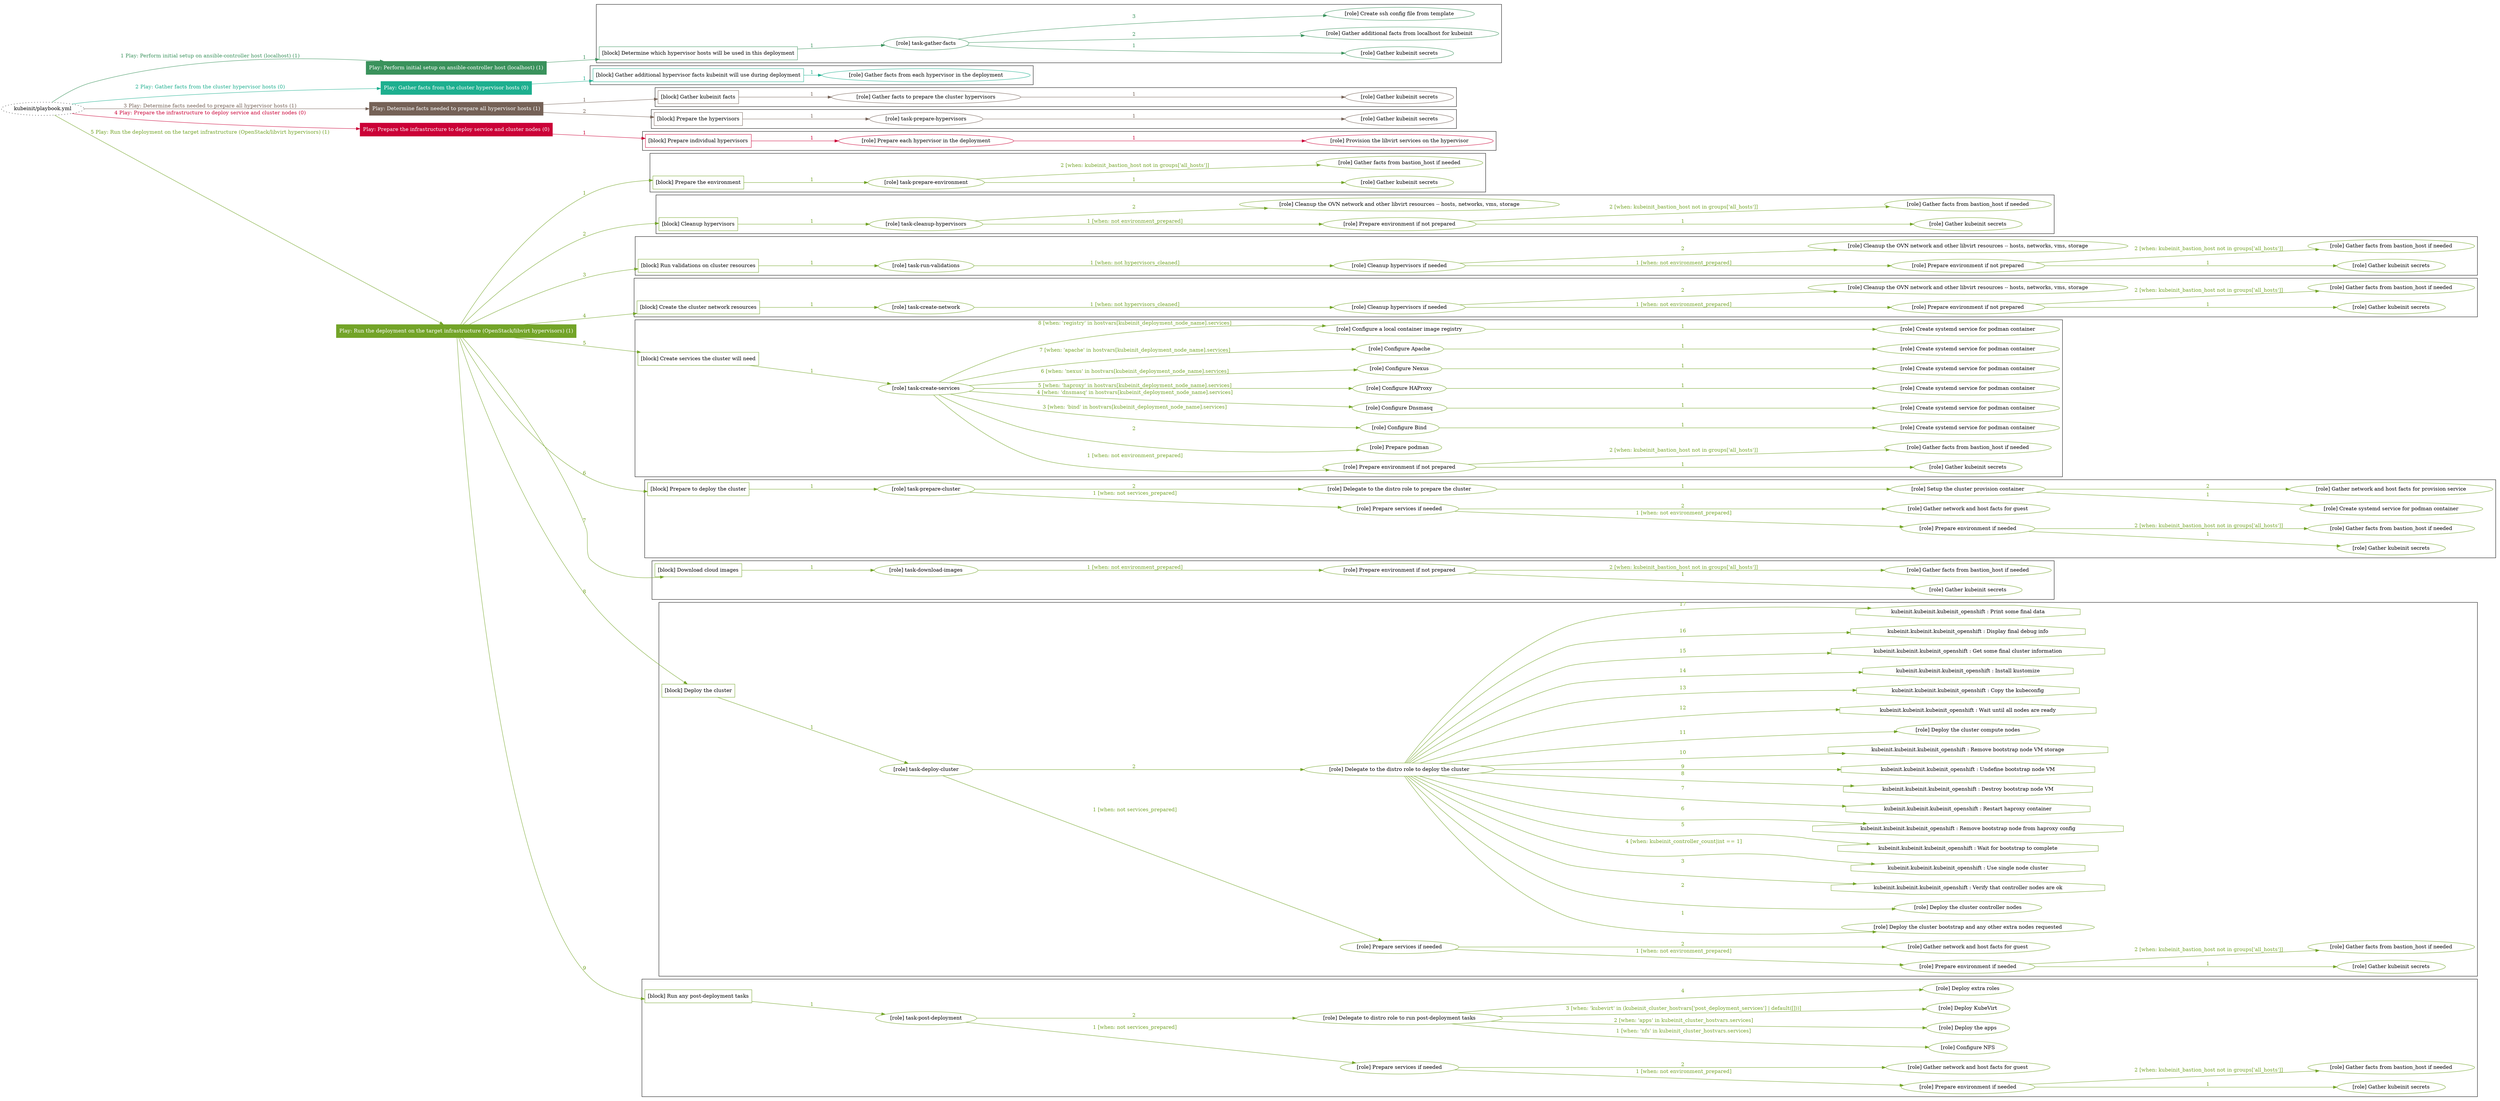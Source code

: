 digraph {
	graph [concentrate=true ordering=in rankdir=LR ratio=fill]
	edge [esep=5 sep=10]
	"kubeinit/playbook.yml" [URL="/home/runner/work/kubeinit/kubeinit/kubeinit/playbook.yml" id=playbook_4d131782 style=dotted]
	"kubeinit/playbook.yml" -> play_0d3d347f [label="1 Play: Perform initial setup on ansible-controller host (localhost) (1)" color="#3a925c" fontcolor="#3a925c" id=edge_play_0d3d347f labeltooltip="1 Play: Perform initial setup on ansible-controller host (localhost) (1)" tooltip="1 Play: Perform initial setup on ansible-controller host (localhost) (1)"]
	subgraph "Play: Perform initial setup on ansible-controller host (localhost) (1)" {
		play_0d3d347f [label="Play: Perform initial setup on ansible-controller host (localhost) (1)" URL="/home/runner/work/kubeinit/kubeinit/kubeinit/playbook.yml" color="#3a925c" fontcolor="#ffffff" id=play_0d3d347f shape=box style=filled tooltip=localhost]
		play_0d3d347f -> block_b63384e9 [label=1 color="#3a925c" fontcolor="#3a925c" id=edge_block_b63384e9 labeltooltip=1 tooltip=1]
		subgraph cluster_block_b63384e9 {
			block_b63384e9 [label="[block] Determine which hypervisor hosts will be used in this deployment" URL="/home/runner/work/kubeinit/kubeinit/kubeinit/playbook.yml" color="#3a925c" id=block_b63384e9 labeltooltip="Determine which hypervisor hosts will be used in this deployment" shape=box tooltip="Determine which hypervisor hosts will be used in this deployment"]
			block_b63384e9 -> role_424ecd74 [label="1 " color="#3a925c" fontcolor="#3a925c" id=edge_role_424ecd74 labeltooltip="1 " tooltip="1 "]
			subgraph "task-gather-facts" {
				role_424ecd74 [label="[role] task-gather-facts" URL="/home/runner/work/kubeinit/kubeinit/kubeinit/playbook.yml" color="#3a925c" id=role_424ecd74 tooltip="task-gather-facts"]
				role_424ecd74 -> role_798232a2 [label="1 " color="#3a925c" fontcolor="#3a925c" id=edge_role_798232a2 labeltooltip="1 " tooltip="1 "]
				subgraph "Gather kubeinit secrets" {
					role_798232a2 [label="[role] Gather kubeinit secrets" URL="/home/runner/.ansible/collections/ansible_collections/kubeinit/kubeinit/roles/kubeinit_prepare/tasks/build_hypervisors_group.yml" color="#3a925c" id=role_798232a2 tooltip="Gather kubeinit secrets"]
				}
				role_424ecd74 -> role_5a0a8943 [label="2 " color="#3a925c" fontcolor="#3a925c" id=edge_role_5a0a8943 labeltooltip="2 " tooltip="2 "]
				subgraph "Gather additional facts from localhost for kubeinit" {
					role_5a0a8943 [label="[role] Gather additional facts from localhost for kubeinit" URL="/home/runner/.ansible/collections/ansible_collections/kubeinit/kubeinit/roles/kubeinit_prepare/tasks/build_hypervisors_group.yml" color="#3a925c" id=role_5a0a8943 tooltip="Gather additional facts from localhost for kubeinit"]
				}
				role_424ecd74 -> role_5a753f9e [label="3 " color="#3a925c" fontcolor="#3a925c" id=edge_role_5a753f9e labeltooltip="3 " tooltip="3 "]
				subgraph "Create ssh config file from template" {
					role_5a753f9e [label="[role] Create ssh config file from template" URL="/home/runner/.ansible/collections/ansible_collections/kubeinit/kubeinit/roles/kubeinit_prepare/tasks/build_hypervisors_group.yml" color="#3a925c" id=role_5a753f9e tooltip="Create ssh config file from template"]
				}
			}
		}
	}
	"kubeinit/playbook.yml" -> play_df8ab43e [label="2 Play: Gather facts from the cluster hypervisor hosts (0)" color="#1daf8f" fontcolor="#1daf8f" id=edge_play_df8ab43e labeltooltip="2 Play: Gather facts from the cluster hypervisor hosts (0)" tooltip="2 Play: Gather facts from the cluster hypervisor hosts (0)"]
	subgraph "Play: Gather facts from the cluster hypervisor hosts (0)" {
		play_df8ab43e [label="Play: Gather facts from the cluster hypervisor hosts (0)" URL="/home/runner/work/kubeinit/kubeinit/kubeinit/playbook.yml" color="#1daf8f" fontcolor="#ffffff" id=play_df8ab43e shape=box style=filled tooltip="Play: Gather facts from the cluster hypervisor hosts (0)"]
		play_df8ab43e -> block_fbf58ae5 [label=1 color="#1daf8f" fontcolor="#1daf8f" id=edge_block_fbf58ae5 labeltooltip=1 tooltip=1]
		subgraph cluster_block_fbf58ae5 {
			block_fbf58ae5 [label="[block] Gather additional hypervisor facts kubeinit will use during deployment" URL="/home/runner/work/kubeinit/kubeinit/kubeinit/playbook.yml" color="#1daf8f" id=block_fbf58ae5 labeltooltip="Gather additional hypervisor facts kubeinit will use during deployment" shape=box tooltip="Gather additional hypervisor facts kubeinit will use during deployment"]
			block_fbf58ae5 -> role_039defab [label="1 " color="#1daf8f" fontcolor="#1daf8f" id=edge_role_039defab labeltooltip="1 " tooltip="1 "]
			subgraph "Gather facts from each hypervisor in the deployment" {
				role_039defab [label="[role] Gather facts from each hypervisor in the deployment" URL="/home/runner/work/kubeinit/kubeinit/kubeinit/playbook.yml" color="#1daf8f" id=role_039defab tooltip="Gather facts from each hypervisor in the deployment"]
			}
		}
	}
	"kubeinit/playbook.yml" -> play_f37bb0dc [label="3 Play: Determine facts needed to prepare all hypervisor hosts (1)" color="#756257" fontcolor="#756257" id=edge_play_f37bb0dc labeltooltip="3 Play: Determine facts needed to prepare all hypervisor hosts (1)" tooltip="3 Play: Determine facts needed to prepare all hypervisor hosts (1)"]
	subgraph "Play: Determine facts needed to prepare all hypervisor hosts (1)" {
		play_f37bb0dc [label="Play: Determine facts needed to prepare all hypervisor hosts (1)" URL="/home/runner/work/kubeinit/kubeinit/kubeinit/playbook.yml" color="#756257" fontcolor="#ffffff" id=play_f37bb0dc shape=box style=filled tooltip=localhost]
		play_f37bb0dc -> block_0c165514 [label=1 color="#756257" fontcolor="#756257" id=edge_block_0c165514 labeltooltip=1 tooltip=1]
		subgraph cluster_block_0c165514 {
			block_0c165514 [label="[block] Gather kubeinit facts" URL="/home/runner/work/kubeinit/kubeinit/kubeinit/playbook.yml" color="#756257" id=block_0c165514 labeltooltip="Gather kubeinit facts" shape=box tooltip="Gather kubeinit facts"]
			block_0c165514 -> role_e92c2bd9 [label="1 " color="#756257" fontcolor="#756257" id=edge_role_e92c2bd9 labeltooltip="1 " tooltip="1 "]
			subgraph "Gather facts to prepare the cluster hypervisors" {
				role_e92c2bd9 [label="[role] Gather facts to prepare the cluster hypervisors" URL="/home/runner/work/kubeinit/kubeinit/kubeinit/playbook.yml" color="#756257" id=role_e92c2bd9 tooltip="Gather facts to prepare the cluster hypervisors"]
				role_e92c2bd9 -> role_4181fe1a [label="1 " color="#756257" fontcolor="#756257" id=edge_role_4181fe1a labeltooltip="1 " tooltip="1 "]
				subgraph "Gather kubeinit secrets" {
					role_4181fe1a [label="[role] Gather kubeinit secrets" URL="/home/runner/.ansible/collections/ansible_collections/kubeinit/kubeinit/roles/kubeinit_prepare/tasks/gather_kubeinit_facts.yml" color="#756257" id=role_4181fe1a tooltip="Gather kubeinit secrets"]
				}
			}
		}
		play_f37bb0dc -> block_70127e02 [label=2 color="#756257" fontcolor="#756257" id=edge_block_70127e02 labeltooltip=2 tooltip=2]
		subgraph cluster_block_70127e02 {
			block_70127e02 [label="[block] Prepare the hypervisors" URL="/home/runner/work/kubeinit/kubeinit/kubeinit/playbook.yml" color="#756257" id=block_70127e02 labeltooltip="Prepare the hypervisors" shape=box tooltip="Prepare the hypervisors"]
			block_70127e02 -> role_5c168005 [label="1 " color="#756257" fontcolor="#756257" id=edge_role_5c168005 labeltooltip="1 " tooltip="1 "]
			subgraph "task-prepare-hypervisors" {
				role_5c168005 [label="[role] task-prepare-hypervisors" URL="/home/runner/work/kubeinit/kubeinit/kubeinit/playbook.yml" color="#756257" id=role_5c168005 tooltip="task-prepare-hypervisors"]
				role_5c168005 -> role_93b8d9fe [label="1 " color="#756257" fontcolor="#756257" id=edge_role_93b8d9fe labeltooltip="1 " tooltip="1 "]
				subgraph "Gather kubeinit secrets" {
					role_93b8d9fe [label="[role] Gather kubeinit secrets" URL="/home/runner/.ansible/collections/ansible_collections/kubeinit/kubeinit/roles/kubeinit_prepare/tasks/gather_kubeinit_facts.yml" color="#756257" id=role_93b8d9fe tooltip="Gather kubeinit secrets"]
				}
			}
		}
	}
	"kubeinit/playbook.yml" -> play_b8d689ac [label="4 Play: Prepare the infrastructure to deploy service and cluster nodes (0)" color="#cb0137" fontcolor="#cb0137" id=edge_play_b8d689ac labeltooltip="4 Play: Prepare the infrastructure to deploy service and cluster nodes (0)" tooltip="4 Play: Prepare the infrastructure to deploy service and cluster nodes (0)"]
	subgraph "Play: Prepare the infrastructure to deploy service and cluster nodes (0)" {
		play_b8d689ac [label="Play: Prepare the infrastructure to deploy service and cluster nodes (0)" URL="/home/runner/work/kubeinit/kubeinit/kubeinit/playbook.yml" color="#cb0137" fontcolor="#ffffff" id=play_b8d689ac shape=box style=filled tooltip="Play: Prepare the infrastructure to deploy service and cluster nodes (0)"]
		play_b8d689ac -> block_d1a5fcd9 [label=1 color="#cb0137" fontcolor="#cb0137" id=edge_block_d1a5fcd9 labeltooltip=1 tooltip=1]
		subgraph cluster_block_d1a5fcd9 {
			block_d1a5fcd9 [label="[block] Prepare individual hypervisors" URL="/home/runner/work/kubeinit/kubeinit/kubeinit/playbook.yml" color="#cb0137" id=block_d1a5fcd9 labeltooltip="Prepare individual hypervisors" shape=box tooltip="Prepare individual hypervisors"]
			block_d1a5fcd9 -> role_16052a4a [label="1 " color="#cb0137" fontcolor="#cb0137" id=edge_role_16052a4a labeltooltip="1 " tooltip="1 "]
			subgraph "Prepare each hypervisor in the deployment" {
				role_16052a4a [label="[role] Prepare each hypervisor in the deployment" URL="/home/runner/work/kubeinit/kubeinit/kubeinit/playbook.yml" color="#cb0137" id=role_16052a4a tooltip="Prepare each hypervisor in the deployment"]
				role_16052a4a -> role_57e9b45e [label="1 " color="#cb0137" fontcolor="#cb0137" id=edge_role_57e9b45e labeltooltip="1 " tooltip="1 "]
				subgraph "Provision the libvirt services on the hypervisor" {
					role_57e9b45e [label="[role] Provision the libvirt services on the hypervisor" URL="/home/runner/.ansible/collections/ansible_collections/kubeinit/kubeinit/roles/kubeinit_prepare/tasks/prepare_hypervisor.yml" color="#cb0137" id=role_57e9b45e tooltip="Provision the libvirt services on the hypervisor"]
				}
			}
		}
	}
	"kubeinit/playbook.yml" -> play_d468650f [label="5 Play: Run the deployment on the target infrastructure (OpenStack/libvirt hypervisors) (1)" color="#73a428" fontcolor="#73a428" id=edge_play_d468650f labeltooltip="5 Play: Run the deployment on the target infrastructure (OpenStack/libvirt hypervisors) (1)" tooltip="5 Play: Run the deployment on the target infrastructure (OpenStack/libvirt hypervisors) (1)"]
	subgraph "Play: Run the deployment on the target infrastructure (OpenStack/libvirt hypervisors) (1)" {
		play_d468650f [label="Play: Run the deployment on the target infrastructure (OpenStack/libvirt hypervisors) (1)" URL="/home/runner/work/kubeinit/kubeinit/kubeinit/playbook.yml" color="#73a428" fontcolor="#ffffff" id=play_d468650f shape=box style=filled tooltip=localhost]
		play_d468650f -> block_3bb213f4 [label=1 color="#73a428" fontcolor="#73a428" id=edge_block_3bb213f4 labeltooltip=1 tooltip=1]
		subgraph cluster_block_3bb213f4 {
			block_3bb213f4 [label="[block] Prepare the environment" URL="/home/runner/work/kubeinit/kubeinit/kubeinit/playbook.yml" color="#73a428" id=block_3bb213f4 labeltooltip="Prepare the environment" shape=box tooltip="Prepare the environment"]
			block_3bb213f4 -> role_cb56665c [label="1 " color="#73a428" fontcolor="#73a428" id=edge_role_cb56665c labeltooltip="1 " tooltip="1 "]
			subgraph "task-prepare-environment" {
				role_cb56665c [label="[role] task-prepare-environment" URL="/home/runner/work/kubeinit/kubeinit/kubeinit/playbook.yml" color="#73a428" id=role_cb56665c tooltip="task-prepare-environment"]
				role_cb56665c -> role_9356ecc3 [label="1 " color="#73a428" fontcolor="#73a428" id=edge_role_9356ecc3 labeltooltip="1 " tooltip="1 "]
				subgraph "Gather kubeinit secrets" {
					role_9356ecc3 [label="[role] Gather kubeinit secrets" URL="/home/runner/.ansible/collections/ansible_collections/kubeinit/kubeinit/roles/kubeinit_prepare/tasks/gather_kubeinit_facts.yml" color="#73a428" id=role_9356ecc3 tooltip="Gather kubeinit secrets"]
				}
				role_cb56665c -> role_8700bb7f [label="2 [when: kubeinit_bastion_host not in groups['all_hosts']]" color="#73a428" fontcolor="#73a428" id=edge_role_8700bb7f labeltooltip="2 [when: kubeinit_bastion_host not in groups['all_hosts']]" tooltip="2 [when: kubeinit_bastion_host not in groups['all_hosts']]"]
				subgraph "Gather facts from bastion_host if needed" {
					role_8700bb7f [label="[role] Gather facts from bastion_host if needed" URL="/home/runner/.ansible/collections/ansible_collections/kubeinit/kubeinit/roles/kubeinit_prepare/tasks/main.yml" color="#73a428" id=role_8700bb7f tooltip="Gather facts from bastion_host if needed"]
				}
			}
		}
		play_d468650f -> block_e6f60b5b [label=2 color="#73a428" fontcolor="#73a428" id=edge_block_e6f60b5b labeltooltip=2 tooltip=2]
		subgraph cluster_block_e6f60b5b {
			block_e6f60b5b [label="[block] Cleanup hypervisors" URL="/home/runner/work/kubeinit/kubeinit/kubeinit/playbook.yml" color="#73a428" id=block_e6f60b5b labeltooltip="Cleanup hypervisors" shape=box tooltip="Cleanup hypervisors"]
			block_e6f60b5b -> role_91b5da20 [label="1 " color="#73a428" fontcolor="#73a428" id=edge_role_91b5da20 labeltooltip="1 " tooltip="1 "]
			subgraph "task-cleanup-hypervisors" {
				role_91b5da20 [label="[role] task-cleanup-hypervisors" URL="/home/runner/work/kubeinit/kubeinit/kubeinit/playbook.yml" color="#73a428" id=role_91b5da20 tooltip="task-cleanup-hypervisors"]
				role_91b5da20 -> role_fa67c4c9 [label="1 [when: not environment_prepared]" color="#73a428" fontcolor="#73a428" id=edge_role_fa67c4c9 labeltooltip="1 [when: not environment_prepared]" tooltip="1 [when: not environment_prepared]"]
				subgraph "Prepare environment if not prepared" {
					role_fa67c4c9 [label="[role] Prepare environment if not prepared" URL="/home/runner/.ansible/collections/ansible_collections/kubeinit/kubeinit/roles/kubeinit_libvirt/tasks/cleanup_hypervisors.yml" color="#73a428" id=role_fa67c4c9 tooltip="Prepare environment if not prepared"]
					role_fa67c4c9 -> role_3e7a2505 [label="1 " color="#73a428" fontcolor="#73a428" id=edge_role_3e7a2505 labeltooltip="1 " tooltip="1 "]
					subgraph "Gather kubeinit secrets" {
						role_3e7a2505 [label="[role] Gather kubeinit secrets" URL="/home/runner/.ansible/collections/ansible_collections/kubeinit/kubeinit/roles/kubeinit_prepare/tasks/gather_kubeinit_facts.yml" color="#73a428" id=role_3e7a2505 tooltip="Gather kubeinit secrets"]
					}
					role_fa67c4c9 -> role_ffe7ba30 [label="2 [when: kubeinit_bastion_host not in groups['all_hosts']]" color="#73a428" fontcolor="#73a428" id=edge_role_ffe7ba30 labeltooltip="2 [when: kubeinit_bastion_host not in groups['all_hosts']]" tooltip="2 [when: kubeinit_bastion_host not in groups['all_hosts']]"]
					subgraph "Gather facts from bastion_host if needed" {
						role_ffe7ba30 [label="[role] Gather facts from bastion_host if needed" URL="/home/runner/.ansible/collections/ansible_collections/kubeinit/kubeinit/roles/kubeinit_prepare/tasks/main.yml" color="#73a428" id=role_ffe7ba30 tooltip="Gather facts from bastion_host if needed"]
					}
				}
				role_91b5da20 -> role_8f22491a [label="2 " color="#73a428" fontcolor="#73a428" id=edge_role_8f22491a labeltooltip="2 " tooltip="2 "]
				subgraph "Cleanup the OVN network and other libvirt resources -- hosts, networks, vms, storage" {
					role_8f22491a [label="[role] Cleanup the OVN network and other libvirt resources -- hosts, networks, vms, storage" URL="/home/runner/.ansible/collections/ansible_collections/kubeinit/kubeinit/roles/kubeinit_libvirt/tasks/cleanup_hypervisors.yml" color="#73a428" id=role_8f22491a tooltip="Cleanup the OVN network and other libvirt resources -- hosts, networks, vms, storage"]
				}
			}
		}
		play_d468650f -> block_b59fc8c0 [label=3 color="#73a428" fontcolor="#73a428" id=edge_block_b59fc8c0 labeltooltip=3 tooltip=3]
		subgraph cluster_block_b59fc8c0 {
			block_b59fc8c0 [label="[block] Run validations on cluster resources" URL="/home/runner/work/kubeinit/kubeinit/kubeinit/playbook.yml" color="#73a428" id=block_b59fc8c0 labeltooltip="Run validations on cluster resources" shape=box tooltip="Run validations on cluster resources"]
			block_b59fc8c0 -> role_4f82e30e [label="1 " color="#73a428" fontcolor="#73a428" id=edge_role_4f82e30e labeltooltip="1 " tooltip="1 "]
			subgraph "task-run-validations" {
				role_4f82e30e [label="[role] task-run-validations" URL="/home/runner/work/kubeinit/kubeinit/kubeinit/playbook.yml" color="#73a428" id=role_4f82e30e tooltip="task-run-validations"]
				role_4f82e30e -> role_1cdbf76d [label="1 [when: not hypervisors_cleaned]" color="#73a428" fontcolor="#73a428" id=edge_role_1cdbf76d labeltooltip="1 [when: not hypervisors_cleaned]" tooltip="1 [when: not hypervisors_cleaned]"]
				subgraph "Cleanup hypervisors if needed" {
					role_1cdbf76d [label="[role] Cleanup hypervisors if needed" URL="/home/runner/.ansible/collections/ansible_collections/kubeinit/kubeinit/roles/kubeinit_validations/tasks/main.yml" color="#73a428" id=role_1cdbf76d tooltip="Cleanup hypervisors if needed"]
					role_1cdbf76d -> role_4b36b525 [label="1 [when: not environment_prepared]" color="#73a428" fontcolor="#73a428" id=edge_role_4b36b525 labeltooltip="1 [when: not environment_prepared]" tooltip="1 [when: not environment_prepared]"]
					subgraph "Prepare environment if not prepared" {
						role_4b36b525 [label="[role] Prepare environment if not prepared" URL="/home/runner/.ansible/collections/ansible_collections/kubeinit/kubeinit/roles/kubeinit_libvirt/tasks/cleanup_hypervisors.yml" color="#73a428" id=role_4b36b525 tooltip="Prepare environment if not prepared"]
						role_4b36b525 -> role_9bff0734 [label="1 " color="#73a428" fontcolor="#73a428" id=edge_role_9bff0734 labeltooltip="1 " tooltip="1 "]
						subgraph "Gather kubeinit secrets" {
							role_9bff0734 [label="[role] Gather kubeinit secrets" URL="/home/runner/.ansible/collections/ansible_collections/kubeinit/kubeinit/roles/kubeinit_prepare/tasks/gather_kubeinit_facts.yml" color="#73a428" id=role_9bff0734 tooltip="Gather kubeinit secrets"]
						}
						role_4b36b525 -> role_a95a3087 [label="2 [when: kubeinit_bastion_host not in groups['all_hosts']]" color="#73a428" fontcolor="#73a428" id=edge_role_a95a3087 labeltooltip="2 [when: kubeinit_bastion_host not in groups['all_hosts']]" tooltip="2 [when: kubeinit_bastion_host not in groups['all_hosts']]"]
						subgraph "Gather facts from bastion_host if needed" {
							role_a95a3087 [label="[role] Gather facts from bastion_host if needed" URL="/home/runner/.ansible/collections/ansible_collections/kubeinit/kubeinit/roles/kubeinit_prepare/tasks/main.yml" color="#73a428" id=role_a95a3087 tooltip="Gather facts from bastion_host if needed"]
						}
					}
					role_1cdbf76d -> role_9faa1a65 [label="2 " color="#73a428" fontcolor="#73a428" id=edge_role_9faa1a65 labeltooltip="2 " tooltip="2 "]
					subgraph "Cleanup the OVN network and other libvirt resources -- hosts, networks, vms, storage" {
						role_9faa1a65 [label="[role] Cleanup the OVN network and other libvirt resources -- hosts, networks, vms, storage" URL="/home/runner/.ansible/collections/ansible_collections/kubeinit/kubeinit/roles/kubeinit_libvirt/tasks/cleanup_hypervisors.yml" color="#73a428" id=role_9faa1a65 tooltip="Cleanup the OVN network and other libvirt resources -- hosts, networks, vms, storage"]
					}
				}
			}
		}
		play_d468650f -> block_ed40677b [label=4 color="#73a428" fontcolor="#73a428" id=edge_block_ed40677b labeltooltip=4 tooltip=4]
		subgraph cluster_block_ed40677b {
			block_ed40677b [label="[block] Create the cluster network resources" URL="/home/runner/work/kubeinit/kubeinit/kubeinit/playbook.yml" color="#73a428" id=block_ed40677b labeltooltip="Create the cluster network resources" shape=box tooltip="Create the cluster network resources"]
			block_ed40677b -> role_5cecec52 [label="1 " color="#73a428" fontcolor="#73a428" id=edge_role_5cecec52 labeltooltip="1 " tooltip="1 "]
			subgraph "task-create-network" {
				role_5cecec52 [label="[role] task-create-network" URL="/home/runner/work/kubeinit/kubeinit/kubeinit/playbook.yml" color="#73a428" id=role_5cecec52 tooltip="task-create-network"]
				role_5cecec52 -> role_ebcfac13 [label="1 [when: not hypervisors_cleaned]" color="#73a428" fontcolor="#73a428" id=edge_role_ebcfac13 labeltooltip="1 [when: not hypervisors_cleaned]" tooltip="1 [when: not hypervisors_cleaned]"]
				subgraph "Cleanup hypervisors if needed" {
					role_ebcfac13 [label="[role] Cleanup hypervisors if needed" URL="/home/runner/.ansible/collections/ansible_collections/kubeinit/kubeinit/roles/kubeinit_libvirt/tasks/create_network.yml" color="#73a428" id=role_ebcfac13 tooltip="Cleanup hypervisors if needed"]
					role_ebcfac13 -> role_ff814eb5 [label="1 [when: not environment_prepared]" color="#73a428" fontcolor="#73a428" id=edge_role_ff814eb5 labeltooltip="1 [when: not environment_prepared]" tooltip="1 [when: not environment_prepared]"]
					subgraph "Prepare environment if not prepared" {
						role_ff814eb5 [label="[role] Prepare environment if not prepared" URL="/home/runner/.ansible/collections/ansible_collections/kubeinit/kubeinit/roles/kubeinit_libvirt/tasks/cleanup_hypervisors.yml" color="#73a428" id=role_ff814eb5 tooltip="Prepare environment if not prepared"]
						role_ff814eb5 -> role_a61ab984 [label="1 " color="#73a428" fontcolor="#73a428" id=edge_role_a61ab984 labeltooltip="1 " tooltip="1 "]
						subgraph "Gather kubeinit secrets" {
							role_a61ab984 [label="[role] Gather kubeinit secrets" URL="/home/runner/.ansible/collections/ansible_collections/kubeinit/kubeinit/roles/kubeinit_prepare/tasks/gather_kubeinit_facts.yml" color="#73a428" id=role_a61ab984 tooltip="Gather kubeinit secrets"]
						}
						role_ff814eb5 -> role_8b99d3be [label="2 [when: kubeinit_bastion_host not in groups['all_hosts']]" color="#73a428" fontcolor="#73a428" id=edge_role_8b99d3be labeltooltip="2 [when: kubeinit_bastion_host not in groups['all_hosts']]" tooltip="2 [when: kubeinit_bastion_host not in groups['all_hosts']]"]
						subgraph "Gather facts from bastion_host if needed" {
							role_8b99d3be [label="[role] Gather facts from bastion_host if needed" URL="/home/runner/.ansible/collections/ansible_collections/kubeinit/kubeinit/roles/kubeinit_prepare/tasks/main.yml" color="#73a428" id=role_8b99d3be tooltip="Gather facts from bastion_host if needed"]
						}
					}
					role_ebcfac13 -> role_18d348da [label="2 " color="#73a428" fontcolor="#73a428" id=edge_role_18d348da labeltooltip="2 " tooltip="2 "]
					subgraph "Cleanup the OVN network and other libvirt resources -- hosts, networks, vms, storage" {
						role_18d348da [label="[role] Cleanup the OVN network and other libvirt resources -- hosts, networks, vms, storage" URL="/home/runner/.ansible/collections/ansible_collections/kubeinit/kubeinit/roles/kubeinit_libvirt/tasks/cleanup_hypervisors.yml" color="#73a428" id=role_18d348da tooltip="Cleanup the OVN network and other libvirt resources -- hosts, networks, vms, storage"]
					}
				}
			}
		}
		play_d468650f -> block_dacf75f4 [label=5 color="#73a428" fontcolor="#73a428" id=edge_block_dacf75f4 labeltooltip=5 tooltip=5]
		subgraph cluster_block_dacf75f4 {
			block_dacf75f4 [label="[block] Create services the cluster will need" URL="/home/runner/work/kubeinit/kubeinit/kubeinit/playbook.yml" color="#73a428" id=block_dacf75f4 labeltooltip="Create services the cluster will need" shape=box tooltip="Create services the cluster will need"]
			block_dacf75f4 -> role_f4dce43b [label="1 " color="#73a428" fontcolor="#73a428" id=edge_role_f4dce43b labeltooltip="1 " tooltip="1 "]
			subgraph "task-create-services" {
				role_f4dce43b [label="[role] task-create-services" URL="/home/runner/work/kubeinit/kubeinit/kubeinit/playbook.yml" color="#73a428" id=role_f4dce43b tooltip="task-create-services"]
				role_f4dce43b -> role_49d6cfc4 [label="1 [when: not environment_prepared]" color="#73a428" fontcolor="#73a428" id=edge_role_49d6cfc4 labeltooltip="1 [when: not environment_prepared]" tooltip="1 [when: not environment_prepared]"]
				subgraph "Prepare environment if not prepared" {
					role_49d6cfc4 [label="[role] Prepare environment if not prepared" URL="/home/runner/.ansible/collections/ansible_collections/kubeinit/kubeinit/roles/kubeinit_services/tasks/main.yml" color="#73a428" id=role_49d6cfc4 tooltip="Prepare environment if not prepared"]
					role_49d6cfc4 -> role_46441c0f [label="1 " color="#73a428" fontcolor="#73a428" id=edge_role_46441c0f labeltooltip="1 " tooltip="1 "]
					subgraph "Gather kubeinit secrets" {
						role_46441c0f [label="[role] Gather kubeinit secrets" URL="/home/runner/.ansible/collections/ansible_collections/kubeinit/kubeinit/roles/kubeinit_prepare/tasks/gather_kubeinit_facts.yml" color="#73a428" id=role_46441c0f tooltip="Gather kubeinit secrets"]
					}
					role_49d6cfc4 -> role_444bc574 [label="2 [when: kubeinit_bastion_host not in groups['all_hosts']]" color="#73a428" fontcolor="#73a428" id=edge_role_444bc574 labeltooltip="2 [when: kubeinit_bastion_host not in groups['all_hosts']]" tooltip="2 [when: kubeinit_bastion_host not in groups['all_hosts']]"]
					subgraph "Gather facts from bastion_host if needed" {
						role_444bc574 [label="[role] Gather facts from bastion_host if needed" URL="/home/runner/.ansible/collections/ansible_collections/kubeinit/kubeinit/roles/kubeinit_prepare/tasks/main.yml" color="#73a428" id=role_444bc574 tooltip="Gather facts from bastion_host if needed"]
					}
				}
				role_f4dce43b -> role_60616526 [label="2 " color="#73a428" fontcolor="#73a428" id=edge_role_60616526 labeltooltip="2 " tooltip="2 "]
				subgraph "Prepare podman" {
					role_60616526 [label="[role] Prepare podman" URL="/home/runner/.ansible/collections/ansible_collections/kubeinit/kubeinit/roles/kubeinit_services/tasks/00_create_service_pod.yml" color="#73a428" id=role_60616526 tooltip="Prepare podman"]
				}
				role_f4dce43b -> role_9ec843b1 [label="3 [when: 'bind' in hostvars[kubeinit_deployment_node_name].services]" color="#73a428" fontcolor="#73a428" id=edge_role_9ec843b1 labeltooltip="3 [when: 'bind' in hostvars[kubeinit_deployment_node_name].services]" tooltip="3 [when: 'bind' in hostvars[kubeinit_deployment_node_name].services]"]
				subgraph "Configure Bind" {
					role_9ec843b1 [label="[role] Configure Bind" URL="/home/runner/.ansible/collections/ansible_collections/kubeinit/kubeinit/roles/kubeinit_services/tasks/start_services_containers.yml" color="#73a428" id=role_9ec843b1 tooltip="Configure Bind"]
					role_9ec843b1 -> role_bd66a0a0 [label="1 " color="#73a428" fontcolor="#73a428" id=edge_role_bd66a0a0 labeltooltip="1 " tooltip="1 "]
					subgraph "Create systemd service for podman container" {
						role_bd66a0a0 [label="[role] Create systemd service for podman container" URL="/home/runner/.ansible/collections/ansible_collections/kubeinit/kubeinit/roles/kubeinit_bind/tasks/main.yml" color="#73a428" id=role_bd66a0a0 tooltip="Create systemd service for podman container"]
					}
				}
				role_f4dce43b -> role_f0b913cb [label="4 [when: 'dnsmasq' in hostvars[kubeinit_deployment_node_name].services]" color="#73a428" fontcolor="#73a428" id=edge_role_f0b913cb labeltooltip="4 [when: 'dnsmasq' in hostvars[kubeinit_deployment_node_name].services]" tooltip="4 [when: 'dnsmasq' in hostvars[kubeinit_deployment_node_name].services]"]
				subgraph "Configure Dnsmasq" {
					role_f0b913cb [label="[role] Configure Dnsmasq" URL="/home/runner/.ansible/collections/ansible_collections/kubeinit/kubeinit/roles/kubeinit_services/tasks/start_services_containers.yml" color="#73a428" id=role_f0b913cb tooltip="Configure Dnsmasq"]
					role_f0b913cb -> role_227fda89 [label="1 " color="#73a428" fontcolor="#73a428" id=edge_role_227fda89 labeltooltip="1 " tooltip="1 "]
					subgraph "Create systemd service for podman container" {
						role_227fda89 [label="[role] Create systemd service for podman container" URL="/home/runner/.ansible/collections/ansible_collections/kubeinit/kubeinit/roles/kubeinit_dnsmasq/tasks/main.yml" color="#73a428" id=role_227fda89 tooltip="Create systemd service for podman container"]
					}
				}
				role_f4dce43b -> role_60a09a74 [label="5 [when: 'haproxy' in hostvars[kubeinit_deployment_node_name].services]" color="#73a428" fontcolor="#73a428" id=edge_role_60a09a74 labeltooltip="5 [when: 'haproxy' in hostvars[kubeinit_deployment_node_name].services]" tooltip="5 [when: 'haproxy' in hostvars[kubeinit_deployment_node_name].services]"]
				subgraph "Configure HAProxy" {
					role_60a09a74 [label="[role] Configure HAProxy" URL="/home/runner/.ansible/collections/ansible_collections/kubeinit/kubeinit/roles/kubeinit_services/tasks/start_services_containers.yml" color="#73a428" id=role_60a09a74 tooltip="Configure HAProxy"]
					role_60a09a74 -> role_42944166 [label="1 " color="#73a428" fontcolor="#73a428" id=edge_role_42944166 labeltooltip="1 " tooltip="1 "]
					subgraph "Create systemd service for podman container" {
						role_42944166 [label="[role] Create systemd service for podman container" URL="/home/runner/.ansible/collections/ansible_collections/kubeinit/kubeinit/roles/kubeinit_haproxy/tasks/main.yml" color="#73a428" id=role_42944166 tooltip="Create systemd service for podman container"]
					}
				}
				role_f4dce43b -> role_2b0fbf3a [label="6 [when: 'nexus' in hostvars[kubeinit_deployment_node_name].services]" color="#73a428" fontcolor="#73a428" id=edge_role_2b0fbf3a labeltooltip="6 [when: 'nexus' in hostvars[kubeinit_deployment_node_name].services]" tooltip="6 [when: 'nexus' in hostvars[kubeinit_deployment_node_name].services]"]
				subgraph "Configure Nexus" {
					role_2b0fbf3a [label="[role] Configure Nexus" URL="/home/runner/.ansible/collections/ansible_collections/kubeinit/kubeinit/roles/kubeinit_services/tasks/start_services_containers.yml" color="#73a428" id=role_2b0fbf3a tooltip="Configure Nexus"]
					role_2b0fbf3a -> role_8c632dfb [label="1 " color="#73a428" fontcolor="#73a428" id=edge_role_8c632dfb labeltooltip="1 " tooltip="1 "]
					subgraph "Create systemd service for podman container" {
						role_8c632dfb [label="[role] Create systemd service for podman container" URL="/home/runner/.ansible/collections/ansible_collections/kubeinit/kubeinit/roles/kubeinit_nexus/tasks/main.yml" color="#73a428" id=role_8c632dfb tooltip="Create systemd service for podman container"]
					}
				}
				role_f4dce43b -> role_fea4fb73 [label="7 [when: 'apache' in hostvars[kubeinit_deployment_node_name].services]" color="#73a428" fontcolor="#73a428" id=edge_role_fea4fb73 labeltooltip="7 [when: 'apache' in hostvars[kubeinit_deployment_node_name].services]" tooltip="7 [when: 'apache' in hostvars[kubeinit_deployment_node_name].services]"]
				subgraph "Configure Apache" {
					role_fea4fb73 [label="[role] Configure Apache" URL="/home/runner/.ansible/collections/ansible_collections/kubeinit/kubeinit/roles/kubeinit_services/tasks/start_services_containers.yml" color="#73a428" id=role_fea4fb73 tooltip="Configure Apache"]
					role_fea4fb73 -> role_2901a593 [label="1 " color="#73a428" fontcolor="#73a428" id=edge_role_2901a593 labeltooltip="1 " tooltip="1 "]
					subgraph "Create systemd service for podman container" {
						role_2901a593 [label="[role] Create systemd service for podman container" URL="/home/runner/.ansible/collections/ansible_collections/kubeinit/kubeinit/roles/kubeinit_apache/tasks/main.yml" color="#73a428" id=role_2901a593 tooltip="Create systemd service for podman container"]
					}
				}
				role_f4dce43b -> role_c63dc481 [label="8 [when: 'registry' in hostvars[kubeinit_deployment_node_name].services]" color="#73a428" fontcolor="#73a428" id=edge_role_c63dc481 labeltooltip="8 [when: 'registry' in hostvars[kubeinit_deployment_node_name].services]" tooltip="8 [when: 'registry' in hostvars[kubeinit_deployment_node_name].services]"]
				subgraph "Configure a local container image registry" {
					role_c63dc481 [label="[role] Configure a local container image registry" URL="/home/runner/.ansible/collections/ansible_collections/kubeinit/kubeinit/roles/kubeinit_services/tasks/start_services_containers.yml" color="#73a428" id=role_c63dc481 tooltip="Configure a local container image registry"]
					role_c63dc481 -> role_ba5c69ea [label="1 " color="#73a428" fontcolor="#73a428" id=edge_role_ba5c69ea labeltooltip="1 " tooltip="1 "]
					subgraph "Create systemd service for podman container" {
						role_ba5c69ea [label="[role] Create systemd service for podman container" URL="/home/runner/.ansible/collections/ansible_collections/kubeinit/kubeinit/roles/kubeinit_registry/tasks/main.yml" color="#73a428" id=role_ba5c69ea tooltip="Create systemd service for podman container"]
					}
				}
			}
		}
		play_d468650f -> block_43f2c2df [label=6 color="#73a428" fontcolor="#73a428" id=edge_block_43f2c2df labeltooltip=6 tooltip=6]
		subgraph cluster_block_43f2c2df {
			block_43f2c2df [label="[block] Prepare to deploy the cluster" URL="/home/runner/work/kubeinit/kubeinit/kubeinit/playbook.yml" color="#73a428" id=block_43f2c2df labeltooltip="Prepare to deploy the cluster" shape=box tooltip="Prepare to deploy the cluster"]
			block_43f2c2df -> role_39fa28f3 [label="1 " color="#73a428" fontcolor="#73a428" id=edge_role_39fa28f3 labeltooltip="1 " tooltip="1 "]
			subgraph "task-prepare-cluster" {
				role_39fa28f3 [label="[role] task-prepare-cluster" URL="/home/runner/work/kubeinit/kubeinit/kubeinit/playbook.yml" color="#73a428" id=role_39fa28f3 tooltip="task-prepare-cluster"]
				role_39fa28f3 -> role_1ac34685 [label="1 [when: not services_prepared]" color="#73a428" fontcolor="#73a428" id=edge_role_1ac34685 labeltooltip="1 [when: not services_prepared]" tooltip="1 [when: not services_prepared]"]
				subgraph "Prepare services if needed" {
					role_1ac34685 [label="[role] Prepare services if needed" URL="/home/runner/.ansible/collections/ansible_collections/kubeinit/kubeinit/roles/kubeinit_prepare/tasks/prepare_cluster.yml" color="#73a428" id=role_1ac34685 tooltip="Prepare services if needed"]
					role_1ac34685 -> role_3086a254 [label="1 [when: not environment_prepared]" color="#73a428" fontcolor="#73a428" id=edge_role_3086a254 labeltooltip="1 [when: not environment_prepared]" tooltip="1 [when: not environment_prepared]"]
					subgraph "Prepare environment if needed" {
						role_3086a254 [label="[role] Prepare environment if needed" URL="/home/runner/.ansible/collections/ansible_collections/kubeinit/kubeinit/roles/kubeinit_services/tasks/prepare_services.yml" color="#73a428" id=role_3086a254 tooltip="Prepare environment if needed"]
						role_3086a254 -> role_ba253615 [label="1 " color="#73a428" fontcolor="#73a428" id=edge_role_ba253615 labeltooltip="1 " tooltip="1 "]
						subgraph "Gather kubeinit secrets" {
							role_ba253615 [label="[role] Gather kubeinit secrets" URL="/home/runner/.ansible/collections/ansible_collections/kubeinit/kubeinit/roles/kubeinit_prepare/tasks/gather_kubeinit_facts.yml" color="#73a428" id=role_ba253615 tooltip="Gather kubeinit secrets"]
						}
						role_3086a254 -> role_b041ce4a [label="2 [when: kubeinit_bastion_host not in groups['all_hosts']]" color="#73a428" fontcolor="#73a428" id=edge_role_b041ce4a labeltooltip="2 [when: kubeinit_bastion_host not in groups['all_hosts']]" tooltip="2 [when: kubeinit_bastion_host not in groups['all_hosts']]"]
						subgraph "Gather facts from bastion_host if needed" {
							role_b041ce4a [label="[role] Gather facts from bastion_host if needed" URL="/home/runner/.ansible/collections/ansible_collections/kubeinit/kubeinit/roles/kubeinit_prepare/tasks/main.yml" color="#73a428" id=role_b041ce4a tooltip="Gather facts from bastion_host if needed"]
						}
					}
					role_1ac34685 -> role_d65266d4 [label="2 " color="#73a428" fontcolor="#73a428" id=edge_role_d65266d4 labeltooltip="2 " tooltip="2 "]
					subgraph "Gather network and host facts for guest" {
						role_d65266d4 [label="[role] Gather network and host facts for guest" URL="/home/runner/.ansible/collections/ansible_collections/kubeinit/kubeinit/roles/kubeinit_services/tasks/prepare_services.yml" color="#73a428" id=role_d65266d4 tooltip="Gather network and host facts for guest"]
					}
				}
				role_39fa28f3 -> role_99ca10c6 [label="2 " color="#73a428" fontcolor="#73a428" id=edge_role_99ca10c6 labeltooltip="2 " tooltip="2 "]
				subgraph "Delegate to the distro role to prepare the cluster" {
					role_99ca10c6 [label="[role] Delegate to the distro role to prepare the cluster" URL="/home/runner/.ansible/collections/ansible_collections/kubeinit/kubeinit/roles/kubeinit_prepare/tasks/prepare_cluster.yml" color="#73a428" id=role_99ca10c6 tooltip="Delegate to the distro role to prepare the cluster"]
					role_99ca10c6 -> role_911f876f [label="1 " color="#73a428" fontcolor="#73a428" id=edge_role_911f876f labeltooltip="1 " tooltip="1 "]
					subgraph "Setup the cluster provision container" {
						role_911f876f [label="[role] Setup the cluster provision container" URL="/home/runner/.ansible/collections/ansible_collections/kubeinit/kubeinit/roles/kubeinit_openshift/tasks/prepare_cluster.yml" color="#73a428" id=role_911f876f tooltip="Setup the cluster provision container"]
						role_911f876f -> role_497a2407 [label="1 " color="#73a428" fontcolor="#73a428" id=edge_role_497a2407 labeltooltip="1 " tooltip="1 "]
						subgraph "Create systemd service for podman container" {
							role_497a2407 [label="[role] Create systemd service for podman container" URL="/home/runner/.ansible/collections/ansible_collections/kubeinit/kubeinit/roles/kubeinit_services/tasks/create_provision_container.yml" color="#73a428" id=role_497a2407 tooltip="Create systemd service for podman container"]
						}
						role_911f876f -> role_94aa64ae [label="2 " color="#73a428" fontcolor="#73a428" id=edge_role_94aa64ae labeltooltip="2 " tooltip="2 "]
						subgraph "Gather network and host facts for provision service" {
							role_94aa64ae [label="[role] Gather network and host facts for provision service" URL="/home/runner/.ansible/collections/ansible_collections/kubeinit/kubeinit/roles/kubeinit_services/tasks/create_provision_container.yml" color="#73a428" id=role_94aa64ae tooltip="Gather network and host facts for provision service"]
						}
					}
				}
			}
		}
		play_d468650f -> block_cbcab39c [label=7 color="#73a428" fontcolor="#73a428" id=edge_block_cbcab39c labeltooltip=7 tooltip=7]
		subgraph cluster_block_cbcab39c {
			block_cbcab39c [label="[block] Download cloud images" URL="/home/runner/work/kubeinit/kubeinit/kubeinit/playbook.yml" color="#73a428" id=block_cbcab39c labeltooltip="Download cloud images" shape=box tooltip="Download cloud images"]
			block_cbcab39c -> role_175d9714 [label="1 " color="#73a428" fontcolor="#73a428" id=edge_role_175d9714 labeltooltip="1 " tooltip="1 "]
			subgraph "task-download-images" {
				role_175d9714 [label="[role] task-download-images" URL="/home/runner/work/kubeinit/kubeinit/kubeinit/playbook.yml" color="#73a428" id=role_175d9714 tooltip="task-download-images"]
				role_175d9714 -> role_36c3a336 [label="1 [when: not environment_prepared]" color="#73a428" fontcolor="#73a428" id=edge_role_36c3a336 labeltooltip="1 [when: not environment_prepared]" tooltip="1 [when: not environment_prepared]"]
				subgraph "Prepare environment if not prepared" {
					role_36c3a336 [label="[role] Prepare environment if not prepared" URL="/home/runner/.ansible/collections/ansible_collections/kubeinit/kubeinit/roles/kubeinit_libvirt/tasks/download_cloud_images.yml" color="#73a428" id=role_36c3a336 tooltip="Prepare environment if not prepared"]
					role_36c3a336 -> role_73dda267 [label="1 " color="#73a428" fontcolor="#73a428" id=edge_role_73dda267 labeltooltip="1 " tooltip="1 "]
					subgraph "Gather kubeinit secrets" {
						role_73dda267 [label="[role] Gather kubeinit secrets" URL="/home/runner/.ansible/collections/ansible_collections/kubeinit/kubeinit/roles/kubeinit_prepare/tasks/gather_kubeinit_facts.yml" color="#73a428" id=role_73dda267 tooltip="Gather kubeinit secrets"]
					}
					role_36c3a336 -> role_ca7fcc56 [label="2 [when: kubeinit_bastion_host not in groups['all_hosts']]" color="#73a428" fontcolor="#73a428" id=edge_role_ca7fcc56 labeltooltip="2 [when: kubeinit_bastion_host not in groups['all_hosts']]" tooltip="2 [when: kubeinit_bastion_host not in groups['all_hosts']]"]
					subgraph "Gather facts from bastion_host if needed" {
						role_ca7fcc56 [label="[role] Gather facts from bastion_host if needed" URL="/home/runner/.ansible/collections/ansible_collections/kubeinit/kubeinit/roles/kubeinit_prepare/tasks/main.yml" color="#73a428" id=role_ca7fcc56 tooltip="Gather facts from bastion_host if needed"]
					}
				}
			}
		}
		play_d468650f -> block_759c9922 [label=8 color="#73a428" fontcolor="#73a428" id=edge_block_759c9922 labeltooltip=8 tooltip=8]
		subgraph cluster_block_759c9922 {
			block_759c9922 [label="[block] Deploy the cluster" URL="/home/runner/work/kubeinit/kubeinit/kubeinit/playbook.yml" color="#73a428" id=block_759c9922 labeltooltip="Deploy the cluster" shape=box tooltip="Deploy the cluster"]
			block_759c9922 -> role_369c26ef [label="1 " color="#73a428" fontcolor="#73a428" id=edge_role_369c26ef labeltooltip="1 " tooltip="1 "]
			subgraph "task-deploy-cluster" {
				role_369c26ef [label="[role] task-deploy-cluster" URL="/home/runner/work/kubeinit/kubeinit/kubeinit/playbook.yml" color="#73a428" id=role_369c26ef tooltip="task-deploy-cluster"]
				role_369c26ef -> role_3b3713d3 [label="1 [when: not services_prepared]" color="#73a428" fontcolor="#73a428" id=edge_role_3b3713d3 labeltooltip="1 [when: not services_prepared]" tooltip="1 [when: not services_prepared]"]
				subgraph "Prepare services if needed" {
					role_3b3713d3 [label="[role] Prepare services if needed" URL="/home/runner/.ansible/collections/ansible_collections/kubeinit/kubeinit/roles/kubeinit_prepare/tasks/deploy_cluster.yml" color="#73a428" id=role_3b3713d3 tooltip="Prepare services if needed"]
					role_3b3713d3 -> role_1441d58f [label="1 [when: not environment_prepared]" color="#73a428" fontcolor="#73a428" id=edge_role_1441d58f labeltooltip="1 [when: not environment_prepared]" tooltip="1 [when: not environment_prepared]"]
					subgraph "Prepare environment if needed" {
						role_1441d58f [label="[role] Prepare environment if needed" URL="/home/runner/.ansible/collections/ansible_collections/kubeinit/kubeinit/roles/kubeinit_services/tasks/prepare_services.yml" color="#73a428" id=role_1441d58f tooltip="Prepare environment if needed"]
						role_1441d58f -> role_3951f4a1 [label="1 " color="#73a428" fontcolor="#73a428" id=edge_role_3951f4a1 labeltooltip="1 " tooltip="1 "]
						subgraph "Gather kubeinit secrets" {
							role_3951f4a1 [label="[role] Gather kubeinit secrets" URL="/home/runner/.ansible/collections/ansible_collections/kubeinit/kubeinit/roles/kubeinit_prepare/tasks/gather_kubeinit_facts.yml" color="#73a428" id=role_3951f4a1 tooltip="Gather kubeinit secrets"]
						}
						role_1441d58f -> role_a03415b3 [label="2 [when: kubeinit_bastion_host not in groups['all_hosts']]" color="#73a428" fontcolor="#73a428" id=edge_role_a03415b3 labeltooltip="2 [when: kubeinit_bastion_host not in groups['all_hosts']]" tooltip="2 [when: kubeinit_bastion_host not in groups['all_hosts']]"]
						subgraph "Gather facts from bastion_host if needed" {
							role_a03415b3 [label="[role] Gather facts from bastion_host if needed" URL="/home/runner/.ansible/collections/ansible_collections/kubeinit/kubeinit/roles/kubeinit_prepare/tasks/main.yml" color="#73a428" id=role_a03415b3 tooltip="Gather facts from bastion_host if needed"]
						}
					}
					role_3b3713d3 -> role_98d52278 [label="2 " color="#73a428" fontcolor="#73a428" id=edge_role_98d52278 labeltooltip="2 " tooltip="2 "]
					subgraph "Gather network and host facts for guest" {
						role_98d52278 [label="[role] Gather network and host facts for guest" URL="/home/runner/.ansible/collections/ansible_collections/kubeinit/kubeinit/roles/kubeinit_services/tasks/prepare_services.yml" color="#73a428" id=role_98d52278 tooltip="Gather network and host facts for guest"]
					}
				}
				role_369c26ef -> role_956f3ccd [label="2 " color="#73a428" fontcolor="#73a428" id=edge_role_956f3ccd labeltooltip="2 " tooltip="2 "]
				subgraph "Delegate to the distro role to deploy the cluster" {
					role_956f3ccd [label="[role] Delegate to the distro role to deploy the cluster" URL="/home/runner/.ansible/collections/ansible_collections/kubeinit/kubeinit/roles/kubeinit_prepare/tasks/deploy_cluster.yml" color="#73a428" id=role_956f3ccd tooltip="Delegate to the distro role to deploy the cluster"]
					role_956f3ccd -> role_f4add381 [label="1 " color="#73a428" fontcolor="#73a428" id=edge_role_f4add381 labeltooltip="1 " tooltip="1 "]
					subgraph "Deploy the cluster bootstrap and any other extra nodes requested" {
						role_f4add381 [label="[role] Deploy the cluster bootstrap and any other extra nodes requested" URL="/home/runner/.ansible/collections/ansible_collections/kubeinit/kubeinit/roles/kubeinit_openshift/tasks/main.yml" color="#73a428" id=role_f4add381 tooltip="Deploy the cluster bootstrap and any other extra nodes requested"]
					}
					role_956f3ccd -> role_154ad945 [label="2 " color="#73a428" fontcolor="#73a428" id=edge_role_154ad945 labeltooltip="2 " tooltip="2 "]
					subgraph "Deploy the cluster controller nodes" {
						role_154ad945 [label="[role] Deploy the cluster controller nodes" URL="/home/runner/.ansible/collections/ansible_collections/kubeinit/kubeinit/roles/kubeinit_openshift/tasks/main.yml" color="#73a428" id=role_154ad945 tooltip="Deploy the cluster controller nodes"]
					}
					task_aa2da959 [label="kubeinit.kubeinit.kubeinit_openshift : Verify that controller nodes are ok" URL="/home/runner/.ansible/collections/ansible_collections/kubeinit/kubeinit/roles/kubeinit_openshift/tasks/main.yml" color="#73a428" id=task_aa2da959 shape=octagon tooltip="kubeinit.kubeinit.kubeinit_openshift : Verify that controller nodes are ok"]
					role_956f3ccd -> task_aa2da959 [label="3 " color="#73a428" fontcolor="#73a428" id=edge_task_aa2da959 labeltooltip="3 " tooltip="3 "]
					task_cd068596 [label="kubeinit.kubeinit.kubeinit_openshift : Use single node cluster" URL="/home/runner/.ansible/collections/ansible_collections/kubeinit/kubeinit/roles/kubeinit_openshift/tasks/main.yml" color="#73a428" id=task_cd068596 shape=octagon tooltip="kubeinit.kubeinit.kubeinit_openshift : Use single node cluster"]
					role_956f3ccd -> task_cd068596 [label="4 [when: kubeinit_controller_count|int == 1]" color="#73a428" fontcolor="#73a428" id=edge_task_cd068596 labeltooltip="4 [when: kubeinit_controller_count|int == 1]" tooltip="4 [when: kubeinit_controller_count|int == 1]"]
					task_f06b5ee9 [label="kubeinit.kubeinit.kubeinit_openshift : Wait for bootstrap to complete" URL="/home/runner/.ansible/collections/ansible_collections/kubeinit/kubeinit/roles/kubeinit_openshift/tasks/main.yml" color="#73a428" id=task_f06b5ee9 shape=octagon tooltip="kubeinit.kubeinit.kubeinit_openshift : Wait for bootstrap to complete"]
					role_956f3ccd -> task_f06b5ee9 [label="5 " color="#73a428" fontcolor="#73a428" id=edge_task_f06b5ee9 labeltooltip="5 " tooltip="5 "]
					task_aec1238b [label="kubeinit.kubeinit.kubeinit_openshift : Remove bootstrap node from haproxy config" URL="/home/runner/.ansible/collections/ansible_collections/kubeinit/kubeinit/roles/kubeinit_openshift/tasks/main.yml" color="#73a428" id=task_aec1238b shape=octagon tooltip="kubeinit.kubeinit.kubeinit_openshift : Remove bootstrap node from haproxy config"]
					role_956f3ccd -> task_aec1238b [label="6 " color="#73a428" fontcolor="#73a428" id=edge_task_aec1238b labeltooltip="6 " tooltip="6 "]
					task_499f1d99 [label="kubeinit.kubeinit.kubeinit_openshift : Restart haproxy container" URL="/home/runner/.ansible/collections/ansible_collections/kubeinit/kubeinit/roles/kubeinit_openshift/tasks/main.yml" color="#73a428" id=task_499f1d99 shape=octagon tooltip="kubeinit.kubeinit.kubeinit_openshift : Restart haproxy container"]
					role_956f3ccd -> task_499f1d99 [label="7 " color="#73a428" fontcolor="#73a428" id=edge_task_499f1d99 labeltooltip="7 " tooltip="7 "]
					task_f367d1f2 [label="kubeinit.kubeinit.kubeinit_openshift : Destroy bootstrap node VM" URL="/home/runner/.ansible/collections/ansible_collections/kubeinit/kubeinit/roles/kubeinit_openshift/tasks/main.yml" color="#73a428" id=task_f367d1f2 shape=octagon tooltip="kubeinit.kubeinit.kubeinit_openshift : Destroy bootstrap node VM"]
					role_956f3ccd -> task_f367d1f2 [label="8 " color="#73a428" fontcolor="#73a428" id=edge_task_f367d1f2 labeltooltip="8 " tooltip="8 "]
					task_eeeb6a82 [label="kubeinit.kubeinit.kubeinit_openshift : Undefine bootstrap node VM" URL="/home/runner/.ansible/collections/ansible_collections/kubeinit/kubeinit/roles/kubeinit_openshift/tasks/main.yml" color="#73a428" id=task_eeeb6a82 shape=octagon tooltip="kubeinit.kubeinit.kubeinit_openshift : Undefine bootstrap node VM"]
					role_956f3ccd -> task_eeeb6a82 [label="9 " color="#73a428" fontcolor="#73a428" id=edge_task_eeeb6a82 labeltooltip="9 " tooltip="9 "]
					task_d18224cd [label="kubeinit.kubeinit.kubeinit_openshift : Remove bootstrap node VM storage" URL="/home/runner/.ansible/collections/ansible_collections/kubeinit/kubeinit/roles/kubeinit_openshift/tasks/main.yml" color="#73a428" id=task_d18224cd shape=octagon tooltip="kubeinit.kubeinit.kubeinit_openshift : Remove bootstrap node VM storage"]
					role_956f3ccd -> task_d18224cd [label="10 " color="#73a428" fontcolor="#73a428" id=edge_task_d18224cd labeltooltip="10 " tooltip="10 "]
					role_956f3ccd -> role_999165de [label="11 " color="#73a428" fontcolor="#73a428" id=edge_role_999165de labeltooltip="11 " tooltip="11 "]
					subgraph "Deploy the cluster compute nodes" {
						role_999165de [label="[role] Deploy the cluster compute nodes" URL="/home/runner/.ansible/collections/ansible_collections/kubeinit/kubeinit/roles/kubeinit_openshift/tasks/main.yml" color="#73a428" id=role_999165de tooltip="Deploy the cluster compute nodes"]
					}
					task_c5d2e432 [label="kubeinit.kubeinit.kubeinit_openshift : Wait until all nodes are ready" URL="/home/runner/.ansible/collections/ansible_collections/kubeinit/kubeinit/roles/kubeinit_openshift/tasks/main.yml" color="#73a428" id=task_c5d2e432 shape=octagon tooltip="kubeinit.kubeinit.kubeinit_openshift : Wait until all nodes are ready"]
					role_956f3ccd -> task_c5d2e432 [label="12 " color="#73a428" fontcolor="#73a428" id=edge_task_c5d2e432 labeltooltip="12 " tooltip="12 "]
					task_9c68b86d [label="kubeinit.kubeinit.kubeinit_openshift : Copy the kubeconfig" URL="/home/runner/.ansible/collections/ansible_collections/kubeinit/kubeinit/roles/kubeinit_openshift/tasks/main.yml" color="#73a428" id=task_9c68b86d shape=octagon tooltip="kubeinit.kubeinit.kubeinit_openshift : Copy the kubeconfig"]
					role_956f3ccd -> task_9c68b86d [label="13 " color="#73a428" fontcolor="#73a428" id=edge_task_9c68b86d labeltooltip="13 " tooltip="13 "]
					task_1c4e5a6e [label="kubeinit.kubeinit.kubeinit_openshift : Install kustomize" URL="/home/runner/.ansible/collections/ansible_collections/kubeinit/kubeinit/roles/kubeinit_openshift/tasks/main.yml" color="#73a428" id=task_1c4e5a6e shape=octagon tooltip="kubeinit.kubeinit.kubeinit_openshift : Install kustomize"]
					role_956f3ccd -> task_1c4e5a6e [label="14 " color="#73a428" fontcolor="#73a428" id=edge_task_1c4e5a6e labeltooltip="14 " tooltip="14 "]
					task_67142fef [label="kubeinit.kubeinit.kubeinit_openshift : Get some final cluster information" URL="/home/runner/.ansible/collections/ansible_collections/kubeinit/kubeinit/roles/kubeinit_openshift/tasks/main.yml" color="#73a428" id=task_67142fef shape=octagon tooltip="kubeinit.kubeinit.kubeinit_openshift : Get some final cluster information"]
					role_956f3ccd -> task_67142fef [label="15 " color="#73a428" fontcolor="#73a428" id=edge_task_67142fef labeltooltip="15 " tooltip="15 "]
					task_da15d9b5 [label="kubeinit.kubeinit.kubeinit_openshift : Display final debug info" URL="/home/runner/.ansible/collections/ansible_collections/kubeinit/kubeinit/roles/kubeinit_openshift/tasks/main.yml" color="#73a428" id=task_da15d9b5 shape=octagon tooltip="kubeinit.kubeinit.kubeinit_openshift : Display final debug info"]
					role_956f3ccd -> task_da15d9b5 [label="16 " color="#73a428" fontcolor="#73a428" id=edge_task_da15d9b5 labeltooltip="16 " tooltip="16 "]
					task_1a7726b4 [label="kubeinit.kubeinit.kubeinit_openshift : Print some final data" URL="/home/runner/.ansible/collections/ansible_collections/kubeinit/kubeinit/roles/kubeinit_openshift/tasks/main.yml" color="#73a428" id=task_1a7726b4 shape=octagon tooltip="kubeinit.kubeinit.kubeinit_openshift : Print some final data"]
					role_956f3ccd -> task_1a7726b4 [label="17 " color="#73a428" fontcolor="#73a428" id=edge_task_1a7726b4 labeltooltip="17 " tooltip="17 "]
				}
			}
		}
		play_d468650f -> block_37cb2971 [label=9 color="#73a428" fontcolor="#73a428" id=edge_block_37cb2971 labeltooltip=9 tooltip=9]
		subgraph cluster_block_37cb2971 {
			block_37cb2971 [label="[block] Run any post-deployment tasks" URL="/home/runner/work/kubeinit/kubeinit/kubeinit/playbook.yml" color="#73a428" id=block_37cb2971 labeltooltip="Run any post-deployment tasks" shape=box tooltip="Run any post-deployment tasks"]
			block_37cb2971 -> role_3e951ea2 [label="1 " color="#73a428" fontcolor="#73a428" id=edge_role_3e951ea2 labeltooltip="1 " tooltip="1 "]
			subgraph "task-post-deployment" {
				role_3e951ea2 [label="[role] task-post-deployment" URL="/home/runner/work/kubeinit/kubeinit/kubeinit/playbook.yml" color="#73a428" id=role_3e951ea2 tooltip="task-post-deployment"]
				role_3e951ea2 -> role_503132e8 [label="1 [when: not services_prepared]" color="#73a428" fontcolor="#73a428" id=edge_role_503132e8 labeltooltip="1 [when: not services_prepared]" tooltip="1 [when: not services_prepared]"]
				subgraph "Prepare services if needed" {
					role_503132e8 [label="[role] Prepare services if needed" URL="/home/runner/.ansible/collections/ansible_collections/kubeinit/kubeinit/roles/kubeinit_prepare/tasks/post_deployment.yml" color="#73a428" id=role_503132e8 tooltip="Prepare services if needed"]
					role_503132e8 -> role_6755d555 [label="1 [when: not environment_prepared]" color="#73a428" fontcolor="#73a428" id=edge_role_6755d555 labeltooltip="1 [when: not environment_prepared]" tooltip="1 [when: not environment_prepared]"]
					subgraph "Prepare environment if needed" {
						role_6755d555 [label="[role] Prepare environment if needed" URL="/home/runner/.ansible/collections/ansible_collections/kubeinit/kubeinit/roles/kubeinit_services/tasks/prepare_services.yml" color="#73a428" id=role_6755d555 tooltip="Prepare environment if needed"]
						role_6755d555 -> role_2a2a7046 [label="1 " color="#73a428" fontcolor="#73a428" id=edge_role_2a2a7046 labeltooltip="1 " tooltip="1 "]
						subgraph "Gather kubeinit secrets" {
							role_2a2a7046 [label="[role] Gather kubeinit secrets" URL="/home/runner/.ansible/collections/ansible_collections/kubeinit/kubeinit/roles/kubeinit_prepare/tasks/gather_kubeinit_facts.yml" color="#73a428" id=role_2a2a7046 tooltip="Gather kubeinit secrets"]
						}
						role_6755d555 -> role_764ef4a8 [label="2 [when: kubeinit_bastion_host not in groups['all_hosts']]" color="#73a428" fontcolor="#73a428" id=edge_role_764ef4a8 labeltooltip="2 [when: kubeinit_bastion_host not in groups['all_hosts']]" tooltip="2 [when: kubeinit_bastion_host not in groups['all_hosts']]"]
						subgraph "Gather facts from bastion_host if needed" {
							role_764ef4a8 [label="[role] Gather facts from bastion_host if needed" URL="/home/runner/.ansible/collections/ansible_collections/kubeinit/kubeinit/roles/kubeinit_prepare/tasks/main.yml" color="#73a428" id=role_764ef4a8 tooltip="Gather facts from bastion_host if needed"]
						}
					}
					role_503132e8 -> role_4e039cc0 [label="2 " color="#73a428" fontcolor="#73a428" id=edge_role_4e039cc0 labeltooltip="2 " tooltip="2 "]
					subgraph "Gather network and host facts for guest" {
						role_4e039cc0 [label="[role] Gather network and host facts for guest" URL="/home/runner/.ansible/collections/ansible_collections/kubeinit/kubeinit/roles/kubeinit_services/tasks/prepare_services.yml" color="#73a428" id=role_4e039cc0 tooltip="Gather network and host facts for guest"]
					}
				}
				role_3e951ea2 -> role_6b5dc6d1 [label="2 " color="#73a428" fontcolor="#73a428" id=edge_role_6b5dc6d1 labeltooltip="2 " tooltip="2 "]
				subgraph "Delegate to distro role to run post-deployment tasks" {
					role_6b5dc6d1 [label="[role] Delegate to distro role to run post-deployment tasks" URL="/home/runner/.ansible/collections/ansible_collections/kubeinit/kubeinit/roles/kubeinit_prepare/tasks/post_deployment.yml" color="#73a428" id=role_6b5dc6d1 tooltip="Delegate to distro role to run post-deployment tasks"]
					role_6b5dc6d1 -> role_b194049e [label="1 [when: 'nfs' in kubeinit_cluster_hostvars.services]" color="#73a428" fontcolor="#73a428" id=edge_role_b194049e labeltooltip="1 [when: 'nfs' in kubeinit_cluster_hostvars.services]" tooltip="1 [when: 'nfs' in kubeinit_cluster_hostvars.services]"]
					subgraph "Configure NFS" {
						role_b194049e [label="[role] Configure NFS" URL="/home/runner/.ansible/collections/ansible_collections/kubeinit/kubeinit/roles/kubeinit_openshift/tasks/post_deployment_tasks.yml" color="#73a428" id=role_b194049e tooltip="Configure NFS"]
					}
					role_6b5dc6d1 -> role_3eea361d [label="2 [when: 'apps' in kubeinit_cluster_hostvars.services]" color="#73a428" fontcolor="#73a428" id=edge_role_3eea361d labeltooltip="2 [when: 'apps' in kubeinit_cluster_hostvars.services]" tooltip="2 [when: 'apps' in kubeinit_cluster_hostvars.services]"]
					subgraph "Deploy the apps" {
						role_3eea361d [label="[role] Deploy the apps" URL="/home/runner/.ansible/collections/ansible_collections/kubeinit/kubeinit/roles/kubeinit_openshift/tasks/post_deployment_tasks.yml" color="#73a428" id=role_3eea361d tooltip="Deploy the apps"]
					}
					role_6b5dc6d1 -> role_1aebce88 [label="3 [when: 'kubevirt' in (kubeinit_cluster_hostvars['post_deployment_services'] | default([]))]" color="#73a428" fontcolor="#73a428" id=edge_role_1aebce88 labeltooltip="3 [when: 'kubevirt' in (kubeinit_cluster_hostvars['post_deployment_services'] | default([]))]" tooltip="3 [when: 'kubevirt' in (kubeinit_cluster_hostvars['post_deployment_services'] | default([]))]"]
					subgraph "Deploy KubeVirt" {
						role_1aebce88 [label="[role] Deploy KubeVirt" URL="/home/runner/.ansible/collections/ansible_collections/kubeinit/kubeinit/roles/kubeinit_openshift/tasks/post_deployment_tasks.yml" color="#73a428" id=role_1aebce88 tooltip="Deploy KubeVirt"]
					}
					role_6b5dc6d1 -> role_72ac3d50 [label="4 " color="#73a428" fontcolor="#73a428" id=edge_role_72ac3d50 labeltooltip="4 " tooltip="4 "]
					subgraph "Deploy extra roles" {
						role_72ac3d50 [label="[role] Deploy extra roles" URL="/home/runner/.ansible/collections/ansible_collections/kubeinit/kubeinit/roles/kubeinit_openshift/tasks/post_deployment_tasks.yml" color="#73a428" id=role_72ac3d50 tooltip="Deploy extra roles"]
					}
				}
			}
		}
	}
}
